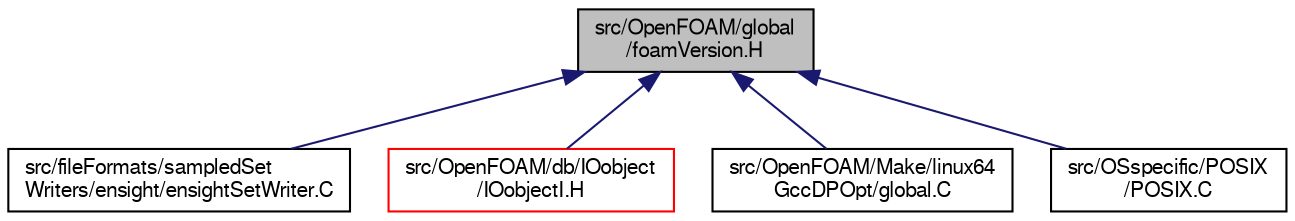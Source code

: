 digraph "src/OpenFOAM/global/foamVersion.H"
{
  bgcolor="transparent";
  edge [fontname="FreeSans",fontsize="10",labelfontname="FreeSans",labelfontsize="10"];
  node [fontname="FreeSans",fontsize="10",shape=record];
  Node1 [label="src/OpenFOAM/global\l/foamVersion.H",height=0.2,width=0.4,color="black", fillcolor="grey75", style="filled", fontcolor="black"];
  Node1 -> Node2 [dir="back",color="midnightblue",fontsize="10",style="solid",fontname="FreeSans"];
  Node2 [label="src/fileFormats/sampledSet\lWriters/ensight/ensightSetWriter.C",height=0.2,width=0.4,color="black",URL="$a01106.html"];
  Node1 -> Node3 [dir="back",color="midnightblue",fontsize="10",style="solid",fontname="FreeSans"];
  Node3 [label="src/OpenFOAM/db/IOobject\l/IOobjectI.H",height=0.2,width=0.4,color="red",URL="$a08990.html"];
  Node1 -> Node2362 [dir="back",color="midnightblue",fontsize="10",style="solid",fontname="FreeSans"];
  Node2362 [label="src/OpenFOAM/Make/linux64\lGccDPOpt/global.C",height=0.2,width=0.4,color="black",URL="$a10511.html",tooltip="Define the globals used in the OpenFOAM library. It is important that these are constructed in the ap..."];
  Node1 -> Node3875 [dir="back",color="midnightblue",fontsize="10",style="solid",fontname="FreeSans"];
  Node3875 [label="src/OSspecific/POSIX\l/POSIX.C",height=0.2,width=0.4,color="black",URL="$a12914.html",tooltip="POSIX versions of the functions declared in OSspecific.H. "];
}

